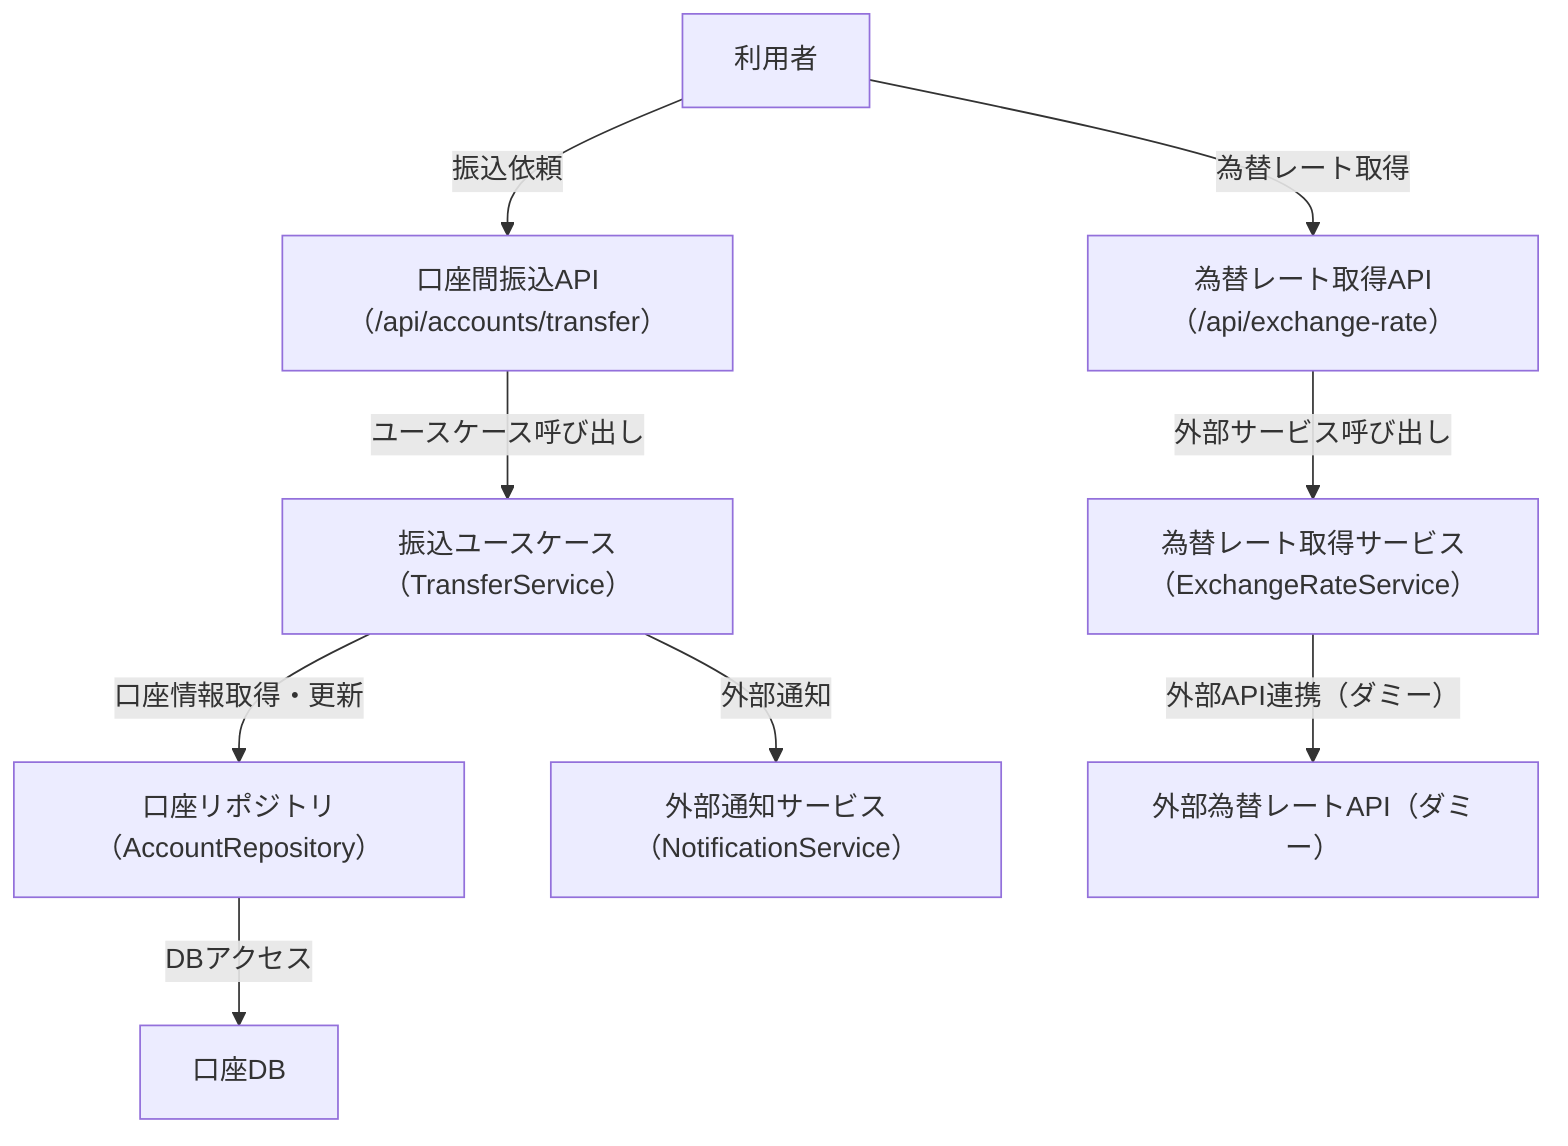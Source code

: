 graph TD
  User["利用者"] -->|"振込依頼"| TransferAPI["口座間振込API（/api/accounts/transfer）"]
  TransferAPI -->|"ユースケース呼び出し"| Usecase["振込ユースケース（TransferService）"]
  Usecase -->|"口座情報取得・更新"| Repo["口座リポジトリ（AccountRepository）"]
  Repo -->|"DBアクセス"| DB["口座DB"]
  Usecase -->|"外部通知"| Notification["外部通知サービス（NotificationService）"]
  User -->|"為替レート取得"| ExchangeAPI["為替レート取得API（/api/exchange-rate）"]
  ExchangeAPI -->|"外部サービス呼び出し"| ExchangeService["為替レート取得サービス（ExchangeRateService）"]
  ExchangeService -->|"外部API連携（ダミー）"| DummyExt["外部為替レートAPI（ダミー）"]